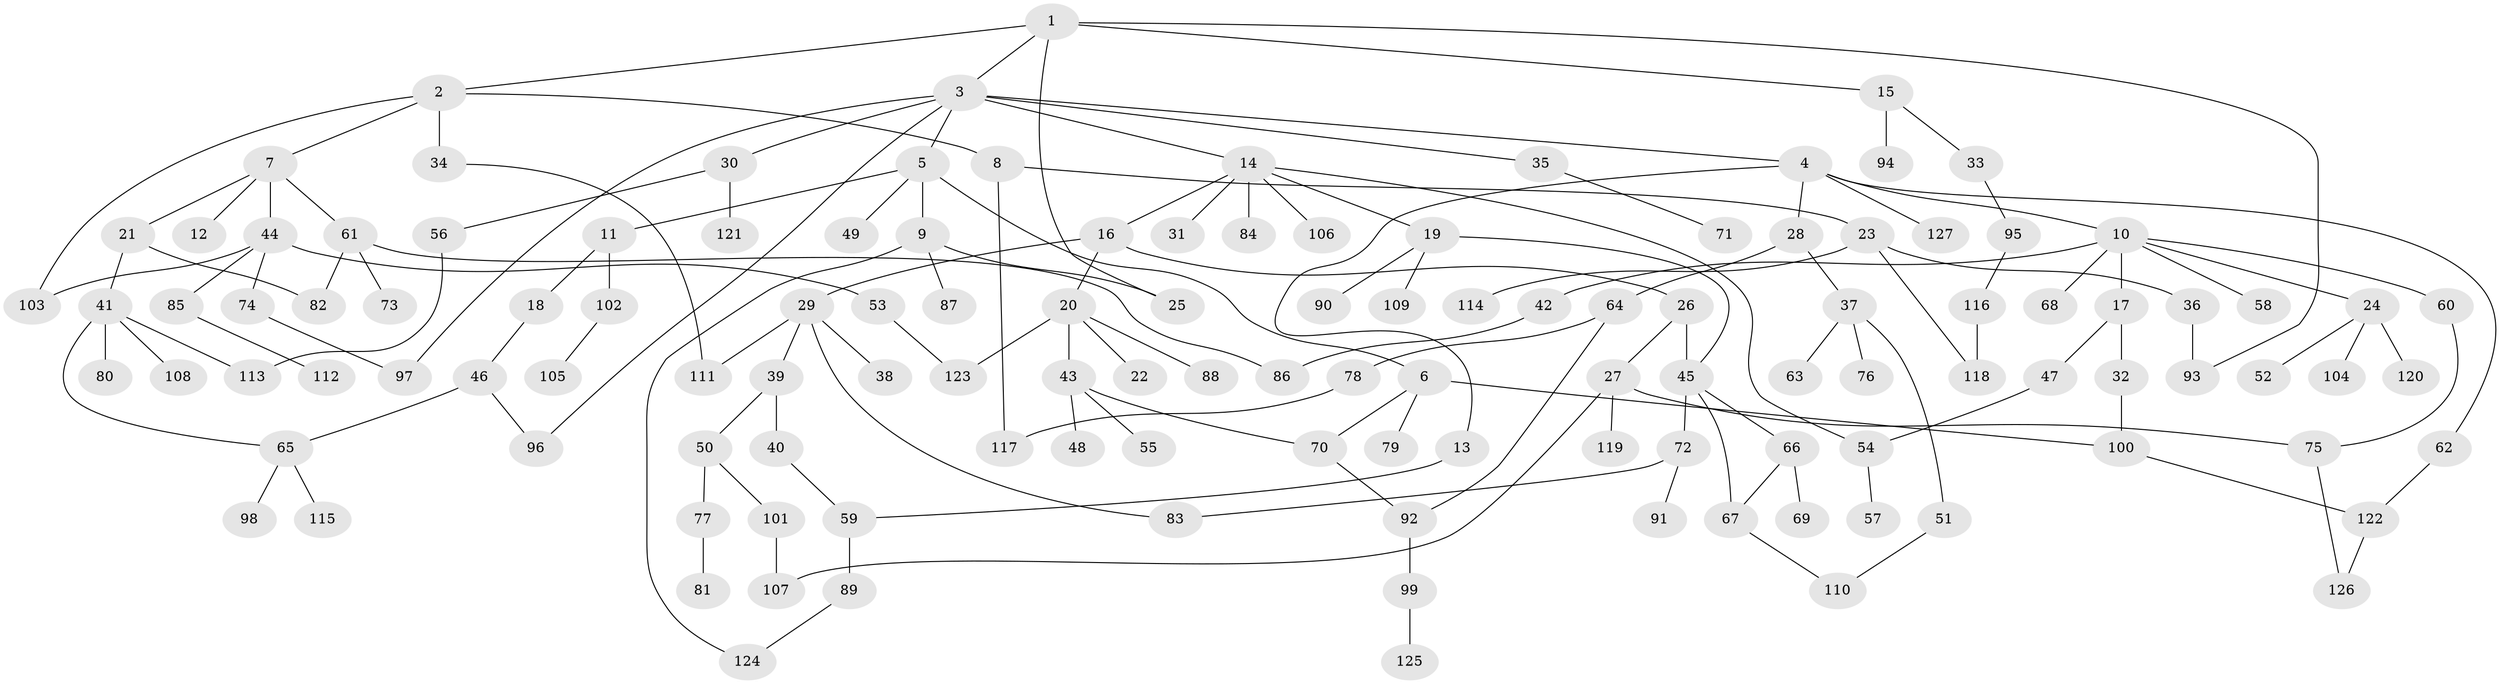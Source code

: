 // Generated by graph-tools (version 1.1) at 2025/49/03/09/25 03:49:26]
// undirected, 127 vertices, 153 edges
graph export_dot {
graph [start="1"]
  node [color=gray90,style=filled];
  1;
  2;
  3;
  4;
  5;
  6;
  7;
  8;
  9;
  10;
  11;
  12;
  13;
  14;
  15;
  16;
  17;
  18;
  19;
  20;
  21;
  22;
  23;
  24;
  25;
  26;
  27;
  28;
  29;
  30;
  31;
  32;
  33;
  34;
  35;
  36;
  37;
  38;
  39;
  40;
  41;
  42;
  43;
  44;
  45;
  46;
  47;
  48;
  49;
  50;
  51;
  52;
  53;
  54;
  55;
  56;
  57;
  58;
  59;
  60;
  61;
  62;
  63;
  64;
  65;
  66;
  67;
  68;
  69;
  70;
  71;
  72;
  73;
  74;
  75;
  76;
  77;
  78;
  79;
  80;
  81;
  82;
  83;
  84;
  85;
  86;
  87;
  88;
  89;
  90;
  91;
  92;
  93;
  94;
  95;
  96;
  97;
  98;
  99;
  100;
  101;
  102;
  103;
  104;
  105;
  106;
  107;
  108;
  109;
  110;
  111;
  112;
  113;
  114;
  115;
  116;
  117;
  118;
  119;
  120;
  121;
  122;
  123;
  124;
  125;
  126;
  127;
  1 -- 2;
  1 -- 3;
  1 -- 15;
  1 -- 25;
  1 -- 93;
  2 -- 7;
  2 -- 8;
  2 -- 34;
  2 -- 103;
  3 -- 4;
  3 -- 5;
  3 -- 14;
  3 -- 30;
  3 -- 35;
  3 -- 97;
  3 -- 96;
  4 -- 10;
  4 -- 13;
  4 -- 28;
  4 -- 62;
  4 -- 127;
  5 -- 6;
  5 -- 9;
  5 -- 11;
  5 -- 49;
  6 -- 79;
  6 -- 70;
  6 -- 100;
  7 -- 12;
  7 -- 21;
  7 -- 44;
  7 -- 61;
  8 -- 23;
  8 -- 117;
  9 -- 87;
  9 -- 124;
  9 -- 25;
  10 -- 17;
  10 -- 24;
  10 -- 42;
  10 -- 58;
  10 -- 60;
  10 -- 68;
  11 -- 18;
  11 -- 102;
  13 -- 59;
  14 -- 16;
  14 -- 19;
  14 -- 31;
  14 -- 84;
  14 -- 106;
  14 -- 54;
  15 -- 33;
  15 -- 94;
  16 -- 20;
  16 -- 26;
  16 -- 29;
  17 -- 32;
  17 -- 47;
  18 -- 46;
  19 -- 90;
  19 -- 109;
  19 -- 45;
  20 -- 22;
  20 -- 43;
  20 -- 88;
  20 -- 123;
  21 -- 41;
  21 -- 82;
  23 -- 36;
  23 -- 114;
  23 -- 118;
  24 -- 52;
  24 -- 104;
  24 -- 120;
  26 -- 27;
  26 -- 45;
  27 -- 75;
  27 -- 107;
  27 -- 119;
  28 -- 37;
  28 -- 64;
  29 -- 38;
  29 -- 39;
  29 -- 111;
  29 -- 83;
  30 -- 56;
  30 -- 121;
  32 -- 100;
  33 -- 95;
  34 -- 111;
  35 -- 71;
  36 -- 93;
  37 -- 51;
  37 -- 63;
  37 -- 76;
  39 -- 40;
  39 -- 50;
  40 -- 59;
  41 -- 80;
  41 -- 108;
  41 -- 113;
  41 -- 65;
  42 -- 86;
  43 -- 48;
  43 -- 55;
  43 -- 70;
  44 -- 53;
  44 -- 74;
  44 -- 85;
  44 -- 103;
  45 -- 66;
  45 -- 72;
  45 -- 67;
  46 -- 65;
  46 -- 96;
  47 -- 54;
  50 -- 77;
  50 -- 101;
  51 -- 110;
  53 -- 123;
  54 -- 57;
  56 -- 113;
  59 -- 89;
  60 -- 75;
  61 -- 73;
  61 -- 86;
  61 -- 82;
  62 -- 122;
  64 -- 78;
  64 -- 92;
  65 -- 98;
  65 -- 115;
  66 -- 67;
  66 -- 69;
  67 -- 110;
  70 -- 92;
  72 -- 83;
  72 -- 91;
  74 -- 97;
  75 -- 126;
  77 -- 81;
  78 -- 117;
  85 -- 112;
  89 -- 124;
  92 -- 99;
  95 -- 116;
  99 -- 125;
  100 -- 122;
  101 -- 107;
  102 -- 105;
  116 -- 118;
  122 -- 126;
}
